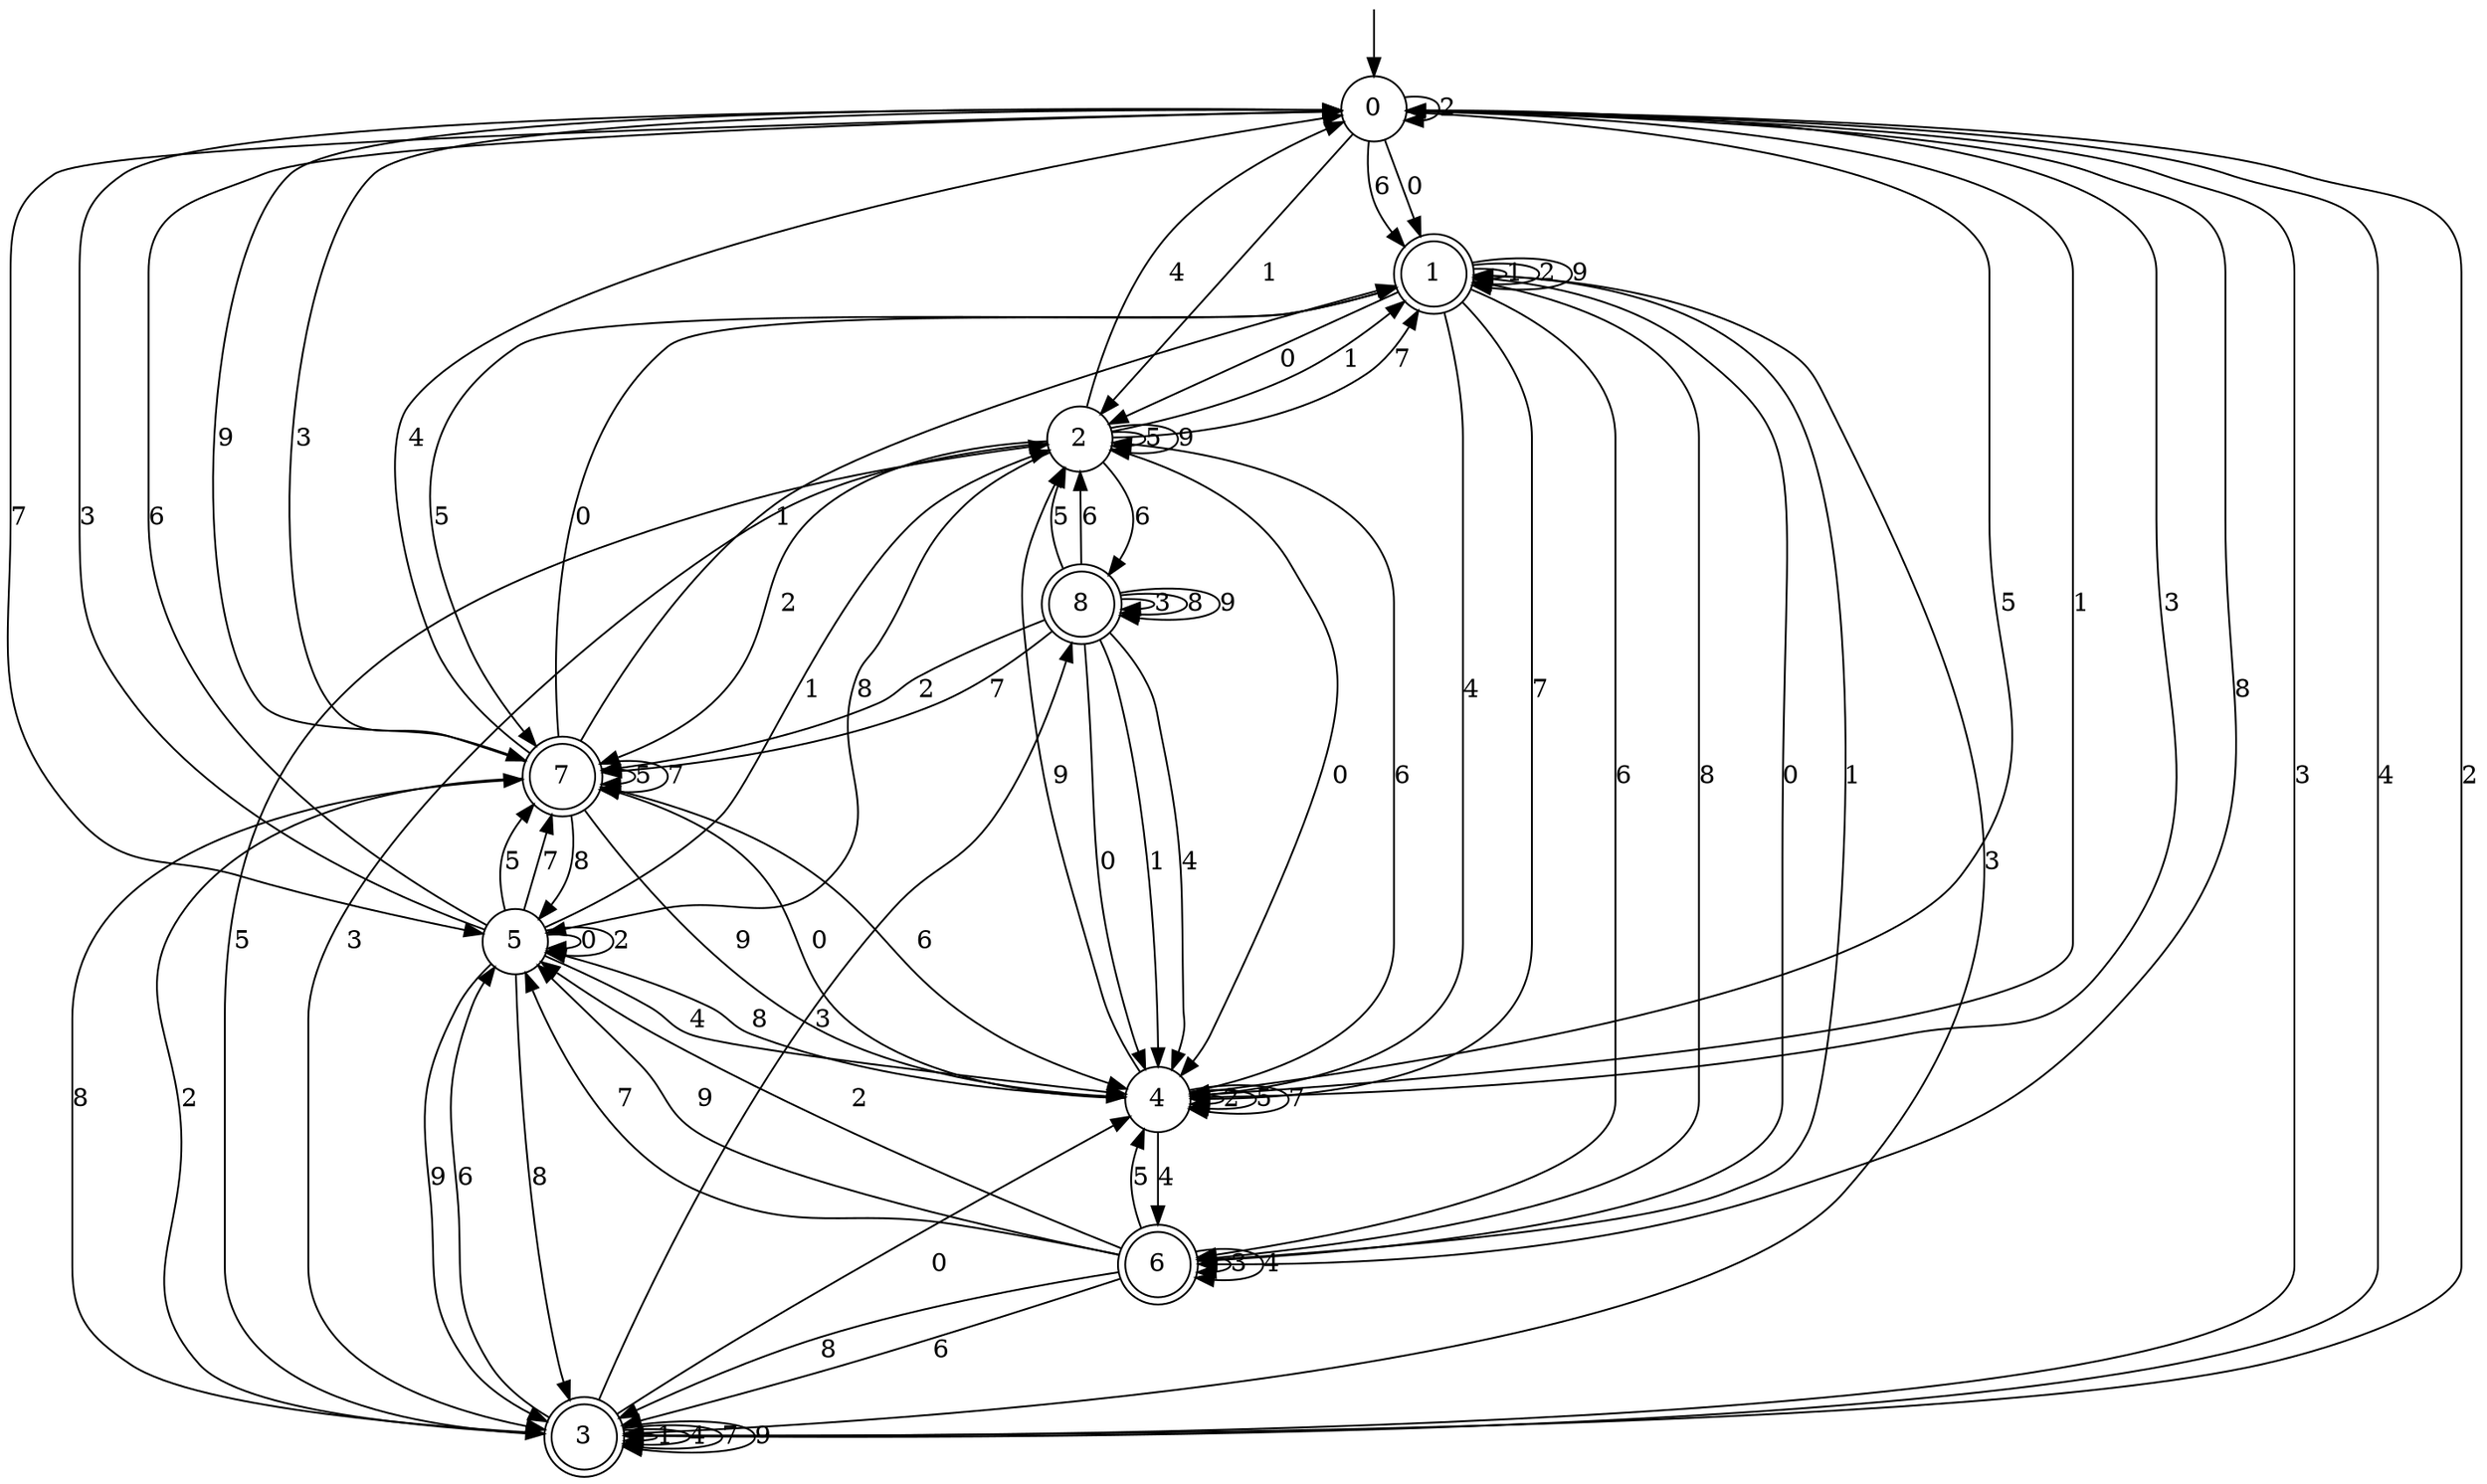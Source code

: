 digraph g {

	s0 [shape="circle" label="0"];
	s1 [shape="doublecircle" label="1"];
	s2 [shape="circle" label="2"];
	s3 [shape="doublecircle" label="3"];
	s4 [shape="circle" label="4"];
	s5 [shape="circle" label="5"];
	s6 [shape="doublecircle" label="6"];
	s7 [shape="doublecircle" label="7"];
	s8 [shape="doublecircle" label="8"];
	s0 -> s1 [label="0"];
	s0 -> s2 [label="1"];
	s0 -> s0 [label="2"];
	s0 -> s3 [label="3"];
	s0 -> s3 [label="4"];
	s0 -> s4 [label="5"];
	s0 -> s1 [label="6"];
	s0 -> s5 [label="7"];
	s0 -> s6 [label="8"];
	s0 -> s7 [label="9"];
	s1 -> s2 [label="0"];
	s1 -> s1 [label="1"];
	s1 -> s1 [label="2"];
	s1 -> s3 [label="3"];
	s1 -> s4 [label="4"];
	s1 -> s7 [label="5"];
	s1 -> s6 [label="6"];
	s1 -> s4 [label="7"];
	s1 -> s6 [label="8"];
	s1 -> s1 [label="9"];
	s2 -> s4 [label="0"];
	s2 -> s1 [label="1"];
	s2 -> s7 [label="2"];
	s2 -> s3 [label="3"];
	s2 -> s0 [label="4"];
	s2 -> s2 [label="5"];
	s2 -> s8 [label="6"];
	s2 -> s1 [label="7"];
	s2 -> s5 [label="8"];
	s2 -> s2 [label="9"];
	s3 -> s4 [label="0"];
	s3 -> s3 [label="1"];
	s3 -> s0 [label="2"];
	s3 -> s8 [label="3"];
	s3 -> s3 [label="4"];
	s3 -> s2 [label="5"];
	s3 -> s5 [label="6"];
	s3 -> s3 [label="7"];
	s3 -> s7 [label="8"];
	s3 -> s3 [label="9"];
	s4 -> s7 [label="0"];
	s4 -> s0 [label="1"];
	s4 -> s4 [label="2"];
	s4 -> s0 [label="3"];
	s4 -> s6 [label="4"];
	s4 -> s4 [label="5"];
	s4 -> s2 [label="6"];
	s4 -> s4 [label="7"];
	s4 -> s5 [label="8"];
	s4 -> s2 [label="9"];
	s5 -> s5 [label="0"];
	s5 -> s2 [label="1"];
	s5 -> s5 [label="2"];
	s5 -> s0 [label="3"];
	s5 -> s4 [label="4"];
	s5 -> s7 [label="5"];
	s5 -> s0 [label="6"];
	s5 -> s7 [label="7"];
	s5 -> s3 [label="8"];
	s5 -> s3 [label="9"];
	s6 -> s1 [label="0"];
	s6 -> s1 [label="1"];
	s6 -> s5 [label="2"];
	s6 -> s6 [label="3"];
	s6 -> s6 [label="4"];
	s6 -> s4 [label="5"];
	s6 -> s3 [label="6"];
	s6 -> s5 [label="7"];
	s6 -> s3 [label="8"];
	s6 -> s5 [label="9"];
	s7 -> s1 [label="0"];
	s7 -> s1 [label="1"];
	s7 -> s3 [label="2"];
	s7 -> s0 [label="3"];
	s7 -> s0 [label="4"];
	s7 -> s7 [label="5"];
	s7 -> s4 [label="6"];
	s7 -> s7 [label="7"];
	s7 -> s5 [label="8"];
	s7 -> s4 [label="9"];
	s8 -> s4 [label="0"];
	s8 -> s4 [label="1"];
	s8 -> s7 [label="2"];
	s8 -> s8 [label="3"];
	s8 -> s4 [label="4"];
	s8 -> s2 [label="5"];
	s8 -> s2 [label="6"];
	s8 -> s7 [label="7"];
	s8 -> s8 [label="8"];
	s8 -> s8 [label="9"];

__start0 [label="" shape="none" width="0" height="0"];
__start0 -> s0;

}
